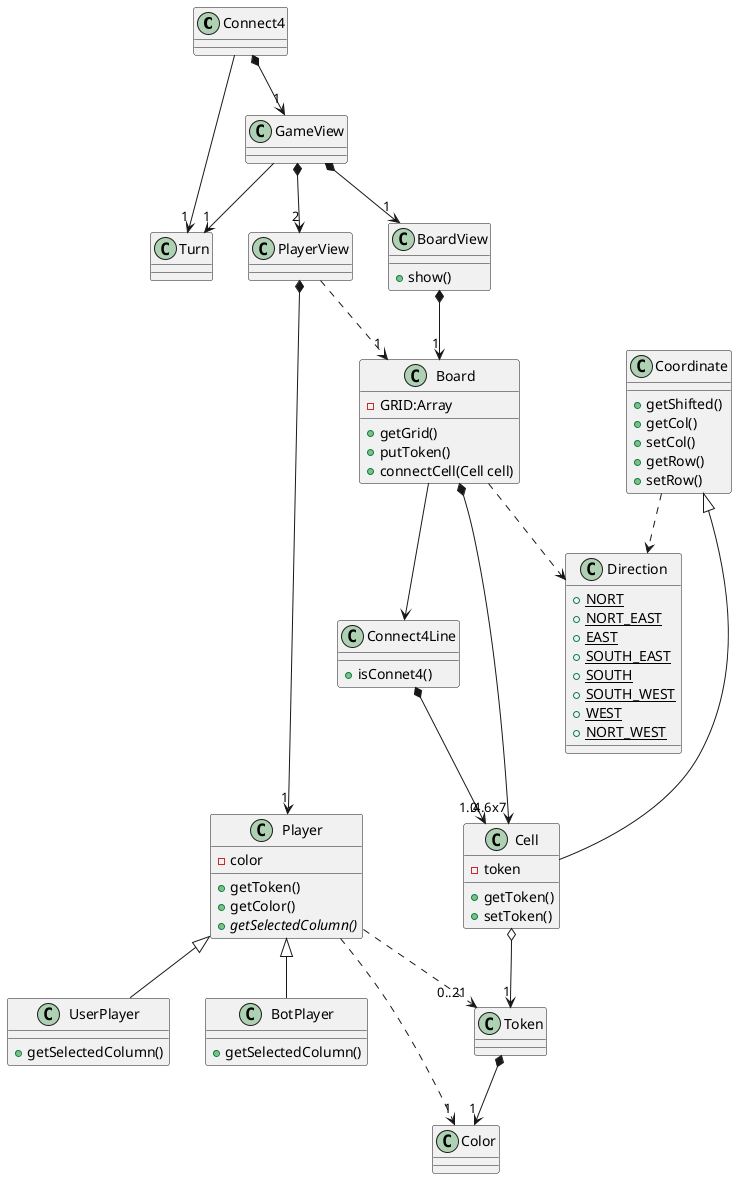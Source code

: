 @startuml Connect4
class Connect4 {
}

class Turn {
}

class Direction {
    {static} +NORT
    {static} +NORT_EAST
    {static} +EAST
    {static} +SOUTH_EAST
    {static} +SOUTH
    {static} +SOUTH_WEST
    {static} +WEST
    {static} +NORT_WEST
}

class Board{
    -GRID:Array
    +getGrid()
    +putToken()
    +connectCell(Cell cell)
}
class GameView {
}
class PlayerView {
}
class BoardView {
    +show()
}
class Player {
    -color
    +getToken()
    +getColor()
    {abstract} +getSelectedColumn()
}
class UserPlayer {
    +getSelectedColumn()
}
class BotPlayer {
    +getSelectedColumn()
}
class Cell {
    -token
    +getToken()
    +setToken()
}
class Coordinate {
    +getShifted()
    +getCol()
    +setCol()
    +getRow()
    +setRow()
}
class Token
class Color{
}
class Connect4Line {
    +isConnet4()
}

Connect4 *--> "1" GameView
Connect4 --> "1" Turn
GameView --> "1" Turn
GameView *--> "2" PlayerView
GameView *--> "1" BoardView
PlayerView *--> "1" Player
BoardView *--> "1" Board
Connect4Line *--> "1..4" Cell
Board --> Connect4Line
Board ..> Direction
Token *--> "1" Color
PlayerView ..> "1" Board
Player ..> "0..21" Token
Player ..> "1"Color
Player <|-- UserPlayer
Player <|-- BotPlayer
Coordinate <|-- Cell
Coordinate ..> Direction
Board *---> "0..6x7" Cell
Cell o--> "1" Token
@enduml